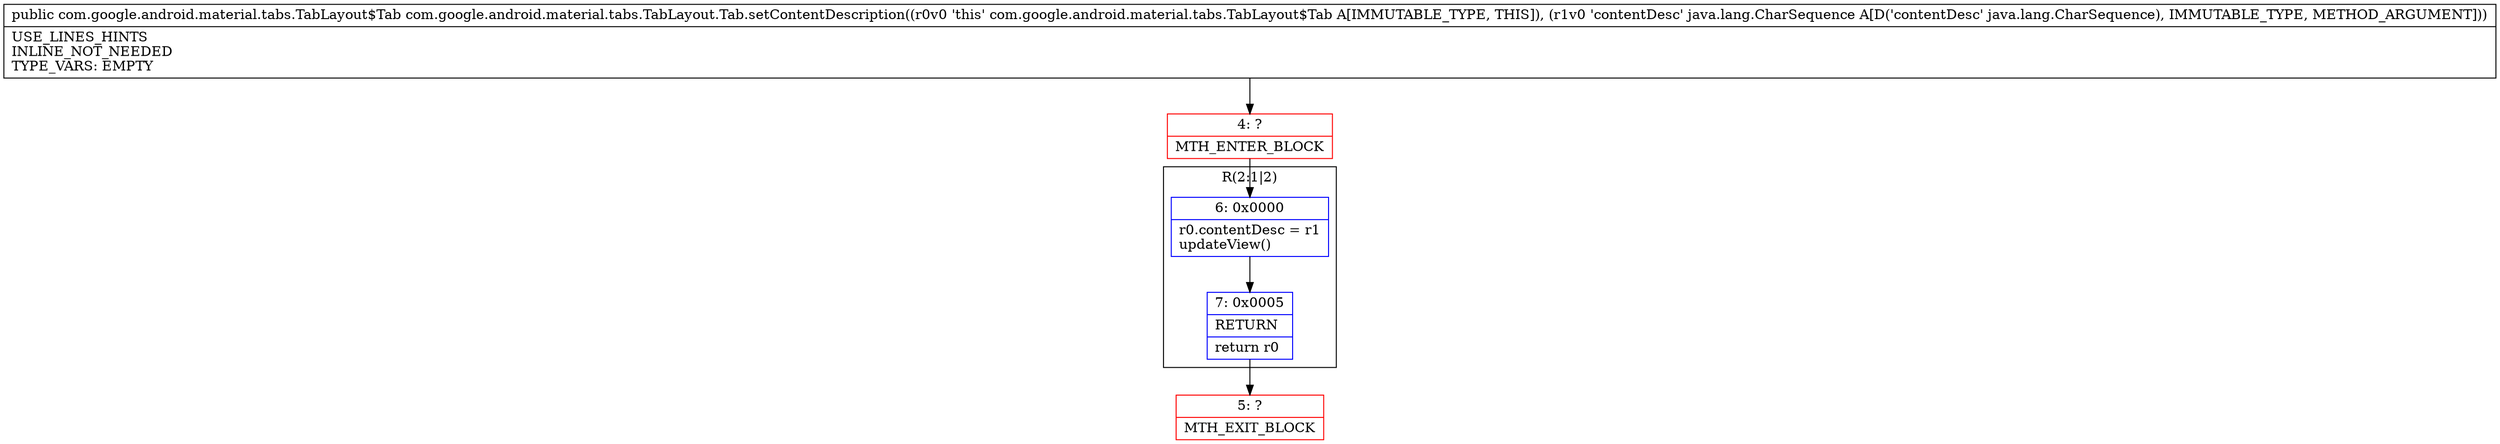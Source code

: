 digraph "CFG forcom.google.android.material.tabs.TabLayout.Tab.setContentDescription(Ljava\/lang\/CharSequence;)Lcom\/google\/android\/material\/tabs\/TabLayout$Tab;" {
subgraph cluster_Region_1008033042 {
label = "R(2:1|2)";
node [shape=record,color=blue];
Node_6 [shape=record,label="{6\:\ 0x0000|r0.contentDesc = r1\lupdateView()\l}"];
Node_7 [shape=record,label="{7\:\ 0x0005|RETURN\l|return r0\l}"];
}
Node_4 [shape=record,color=red,label="{4\:\ ?|MTH_ENTER_BLOCK\l}"];
Node_5 [shape=record,color=red,label="{5\:\ ?|MTH_EXIT_BLOCK\l}"];
MethodNode[shape=record,label="{public com.google.android.material.tabs.TabLayout$Tab com.google.android.material.tabs.TabLayout.Tab.setContentDescription((r0v0 'this' com.google.android.material.tabs.TabLayout$Tab A[IMMUTABLE_TYPE, THIS]), (r1v0 'contentDesc' java.lang.CharSequence A[D('contentDesc' java.lang.CharSequence), IMMUTABLE_TYPE, METHOD_ARGUMENT]))  | USE_LINES_HINTS\lINLINE_NOT_NEEDED\lTYPE_VARS: EMPTY\l}"];
MethodNode -> Node_4;Node_6 -> Node_7;
Node_7 -> Node_5;
Node_4 -> Node_6;
}

